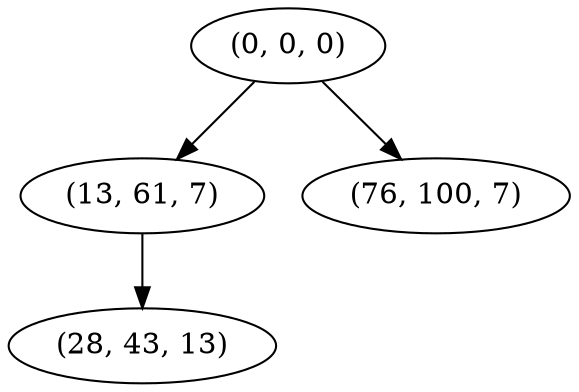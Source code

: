 digraph tree {
    "(0, 0, 0)";
    "(13, 61, 7)";
    "(28, 43, 13)";
    "(76, 100, 7)";
    "(0, 0, 0)" -> "(13, 61, 7)";
    "(0, 0, 0)" -> "(76, 100, 7)";
    "(13, 61, 7)" -> "(28, 43, 13)";
}
